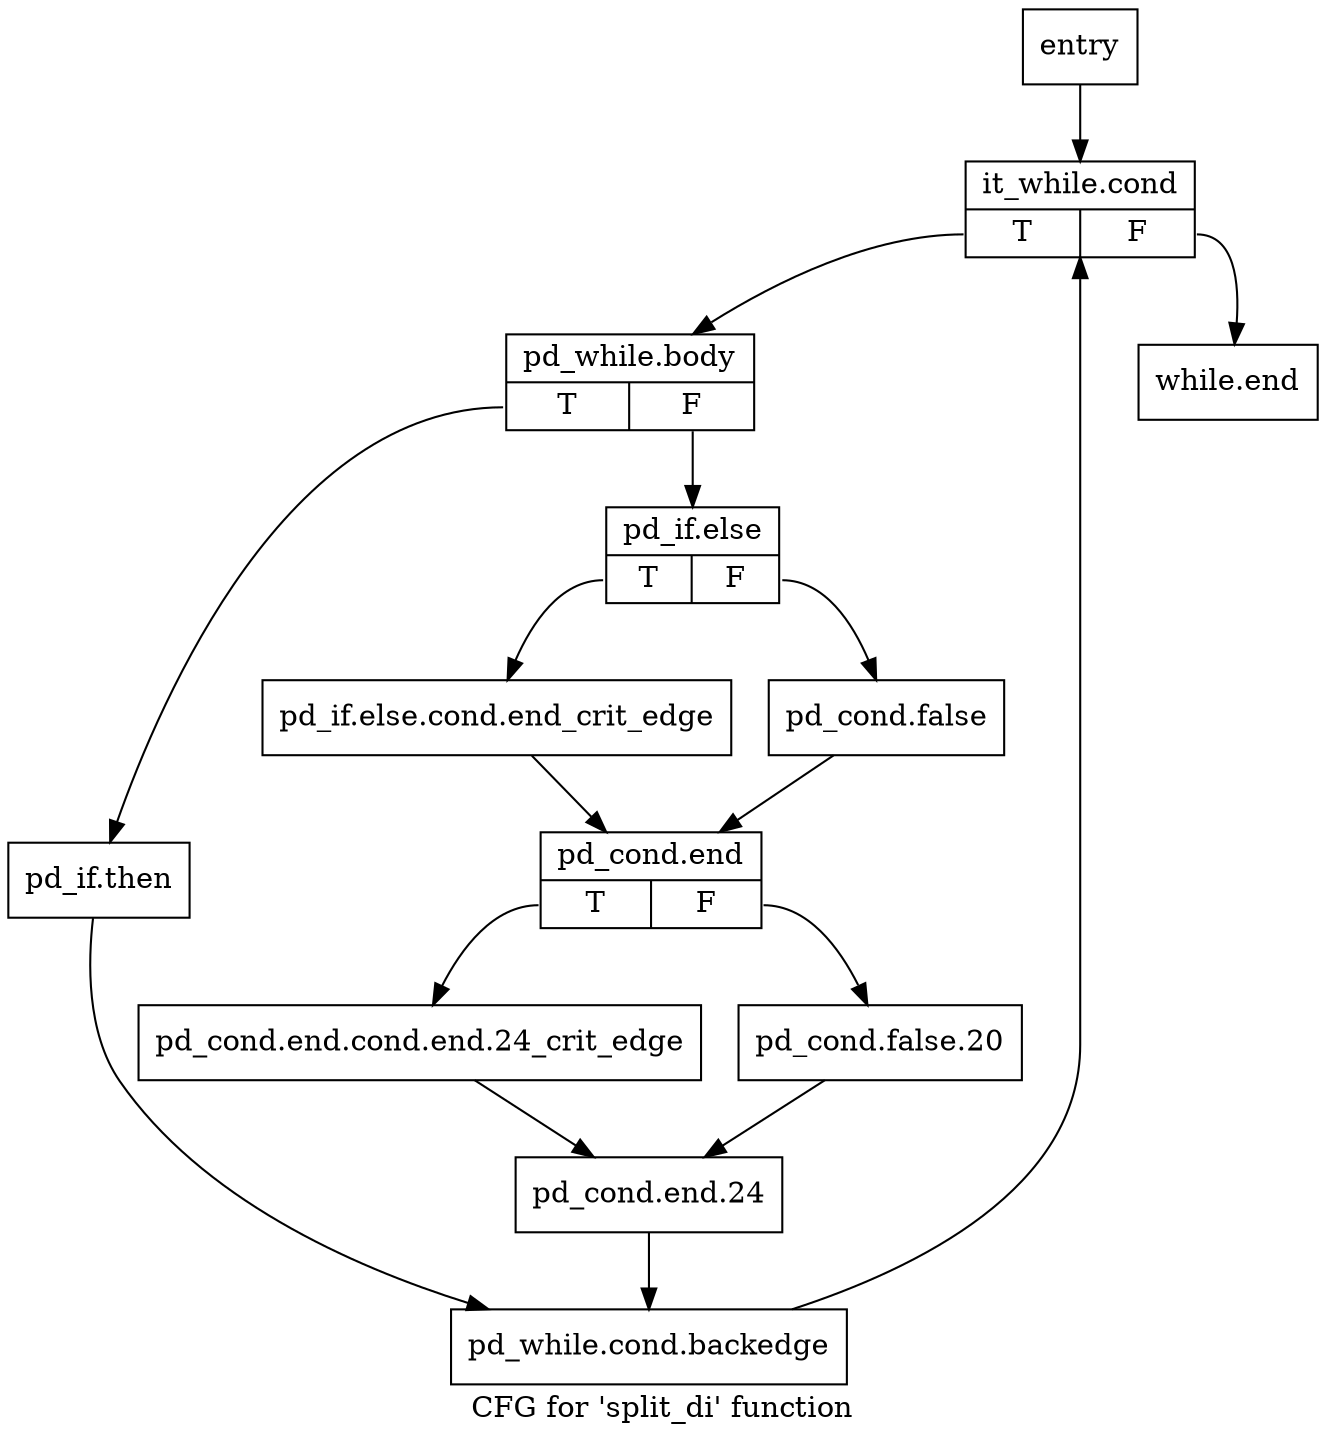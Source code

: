 digraph "CFG for 'split_di' function" {
	label="CFG for 'split_di' function";

	Node0x9bd6bc0 [shape=record,label="{entry}"];
	Node0x9bd6bc0 -> Node0x9bd6c10;
	Node0x9bd6c10 [shape=record,label="{it_while.cond|{<s0>T|<s1>F}}"];
	Node0x9bd6c10:s0 -> Node0x9be5b30;
	Node0x9bd6c10:s1 -> Node0x9be5e50;
	Node0x9be5b30 [shape=record,label="{pd_while.body|{<s0>T|<s1>F}}"];
	Node0x9be5b30:s0 -> Node0x9be5b80;
	Node0x9be5b30:s1 -> Node0x9be5bd0;
	Node0x9be5b80 [shape=record,label="{pd_if.then}"];
	Node0x9be5b80 -> Node0x9be5e00;
	Node0x9be5bd0 [shape=record,label="{pd_if.else|{<s0>T|<s1>F}}"];
	Node0x9be5bd0:s0 -> Node0x9be5c20;
	Node0x9be5bd0:s1 -> Node0x9be5c70;
	Node0x9be5c20 [shape=record,label="{pd_if.else.cond.end_crit_edge}"];
	Node0x9be5c20 -> Node0x9be5cc0;
	Node0x9be5c70 [shape=record,label="{pd_cond.false}"];
	Node0x9be5c70 -> Node0x9be5cc0;
	Node0x9be5cc0 [shape=record,label="{pd_cond.end|{<s0>T|<s1>F}}"];
	Node0x9be5cc0:s0 -> Node0x9be5d10;
	Node0x9be5cc0:s1 -> Node0x9be5d60;
	Node0x9be5d10 [shape=record,label="{pd_cond.end.cond.end.24_crit_edge}"];
	Node0x9be5d10 -> Node0x9be5db0;
	Node0x9be5d60 [shape=record,label="{pd_cond.false.20}"];
	Node0x9be5d60 -> Node0x9be5db0;
	Node0x9be5db0 [shape=record,label="{pd_cond.end.24}"];
	Node0x9be5db0 -> Node0x9be5e00;
	Node0x9be5e00 [shape=record,label="{pd_while.cond.backedge}"];
	Node0x9be5e00 -> Node0x9bd6c10;
	Node0x9be5e50 [shape=record,label="{while.end}"];
}
